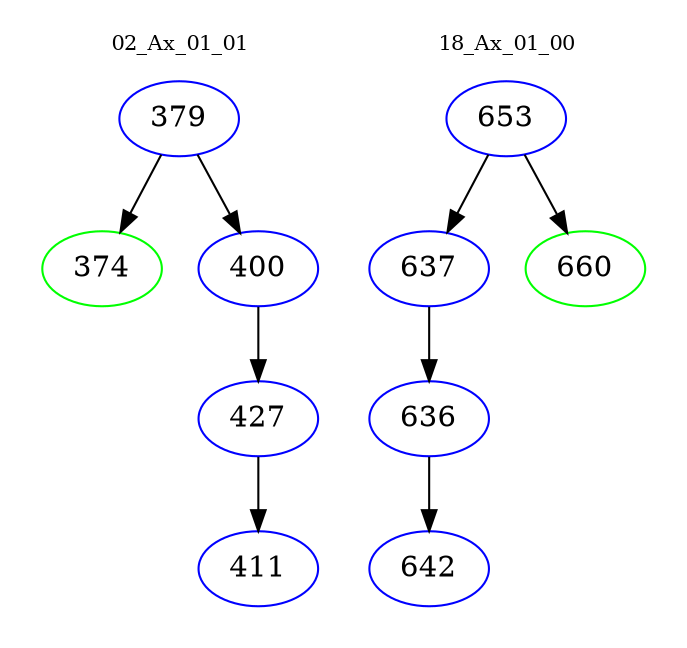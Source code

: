 digraph{
subgraph cluster_0 {
color = white
label = "02_Ax_01_01";
fontsize=10;
T0_379 [label="379", color="blue"]
T0_379 -> T0_374 [color="black"]
T0_374 [label="374", color="green"]
T0_379 -> T0_400 [color="black"]
T0_400 [label="400", color="blue"]
T0_400 -> T0_427 [color="black"]
T0_427 [label="427", color="blue"]
T0_427 -> T0_411 [color="black"]
T0_411 [label="411", color="blue"]
}
subgraph cluster_1 {
color = white
label = "18_Ax_01_00";
fontsize=10;
T1_653 [label="653", color="blue"]
T1_653 -> T1_637 [color="black"]
T1_637 [label="637", color="blue"]
T1_637 -> T1_636 [color="black"]
T1_636 [label="636", color="blue"]
T1_636 -> T1_642 [color="black"]
T1_642 [label="642", color="blue"]
T1_653 -> T1_660 [color="black"]
T1_660 [label="660", color="green"]
}
}
